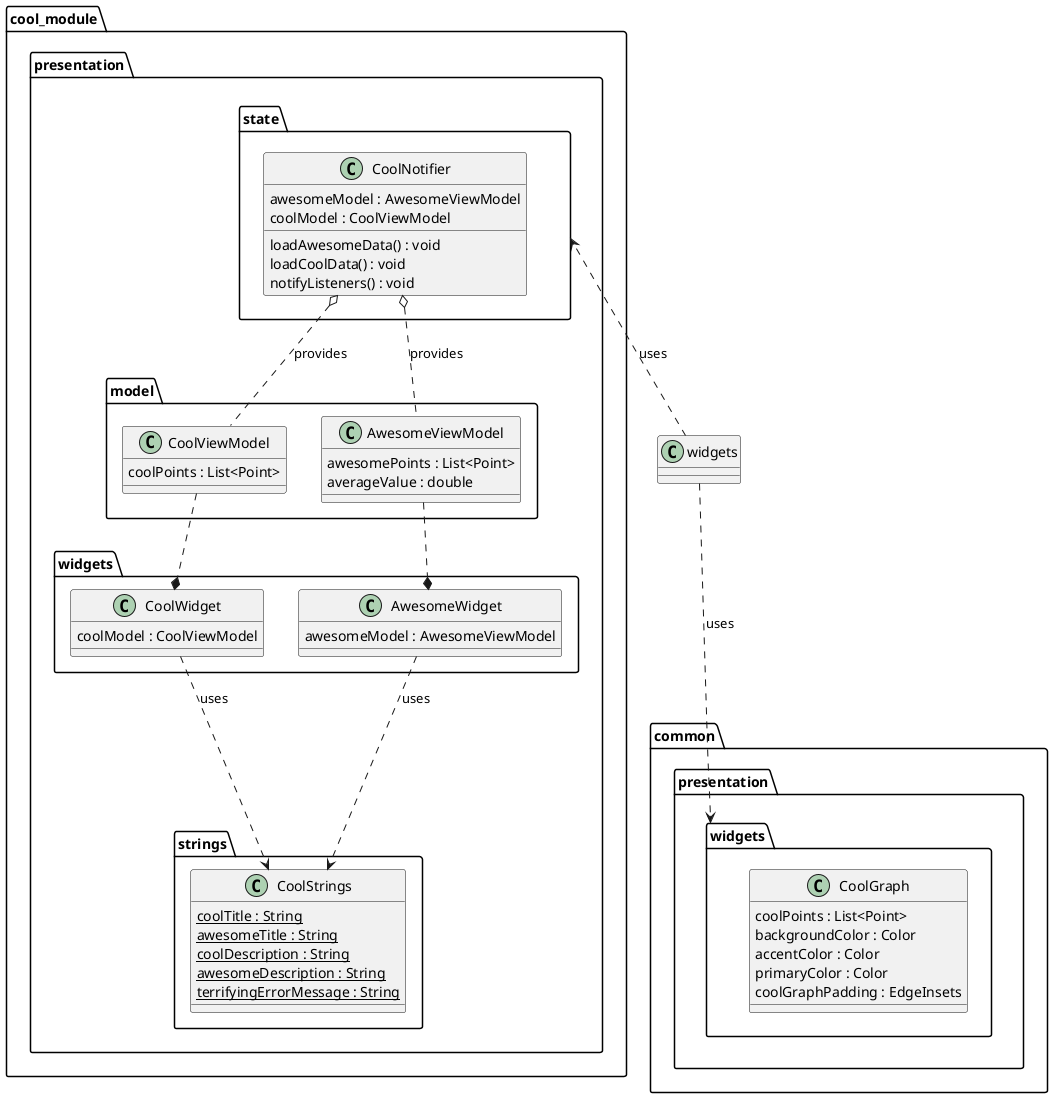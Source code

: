 @startuml widget_structure_class_diagram
top to bottom direction

package common.presentation.widgets {
    class CoolGraph {
        coolPoints : List<Point>
        backgroundColor : Color
        accentColor : Color
        primaryColor : Color
        coolGraphPadding : EdgeInsets
    }
}

package cool_module.presentation {
    package state {
        class CoolNotifier {
            awesomeModel : AwesomeViewModel
            coolModel : CoolViewModel

            loadAwesomeData() : void
            loadCoolData() : void
            notifyListeners() : void
        }
    }

    package model {
        class CoolViewModel {
            coolPoints : List<Point>
        }

        class AwesomeViewModel {
            awesomePoints : List<Point>
            averageValue : double
        }
    }

    package widgets {
        class CoolWidget {
            coolModel : CoolViewModel
        }

        class AwesomeWidget {
            awesomeModel : AwesomeViewModel
        }
    }

    package strings {
        class CoolStrings {
            {static} coolTitle : String
            {static} awesomeTitle : String
            {static} coolDescription : String
            {static} awesomeDescription : String
            {static} terrifyingErrorMessage : String
        }
    }
}

widgets ...> common.presentation.widgets : uses
widgets .up.> state : uses

CoolNotifier o.down. AwesomeViewModel : provides
CoolNotifier o.down. CoolViewModel : provides

CoolWidget ..> CoolStrings : uses
CoolWidget *.up. CoolViewModel

AwesomeWidget *.up. AwesomeViewModel
AwesomeWidget ..> CoolStrings : uses

@enduml
